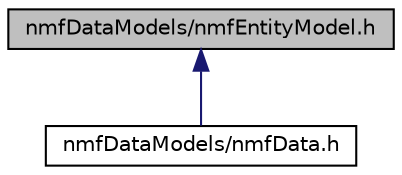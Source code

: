 digraph "nmfDataModels/nmfEntityModel.h"
{
 // LATEX_PDF_SIZE
  edge [fontname="Helvetica",fontsize="10",labelfontname="Helvetica",labelfontsize="10"];
  node [fontname="Helvetica",fontsize="10",shape=record];
  Node1 [label="nmfDataModels/nmfEntityModel.h",height=0.2,width=0.4,color="black", fillcolor="grey75", style="filled", fontcolor="black",tooltip=" "];
  Node1 -> Node2 [dir="back",color="midnightblue",fontsize="10",style="solid",fontname="Helvetica"];
  Node2 [label="nmfDataModels/nmfData.h",height=0.2,width=0.4,color="black", fillcolor="white", style="filled",URL="$nmf_data_8h.html",tooltip="This file contains the NMFS Data class definition."];
}
